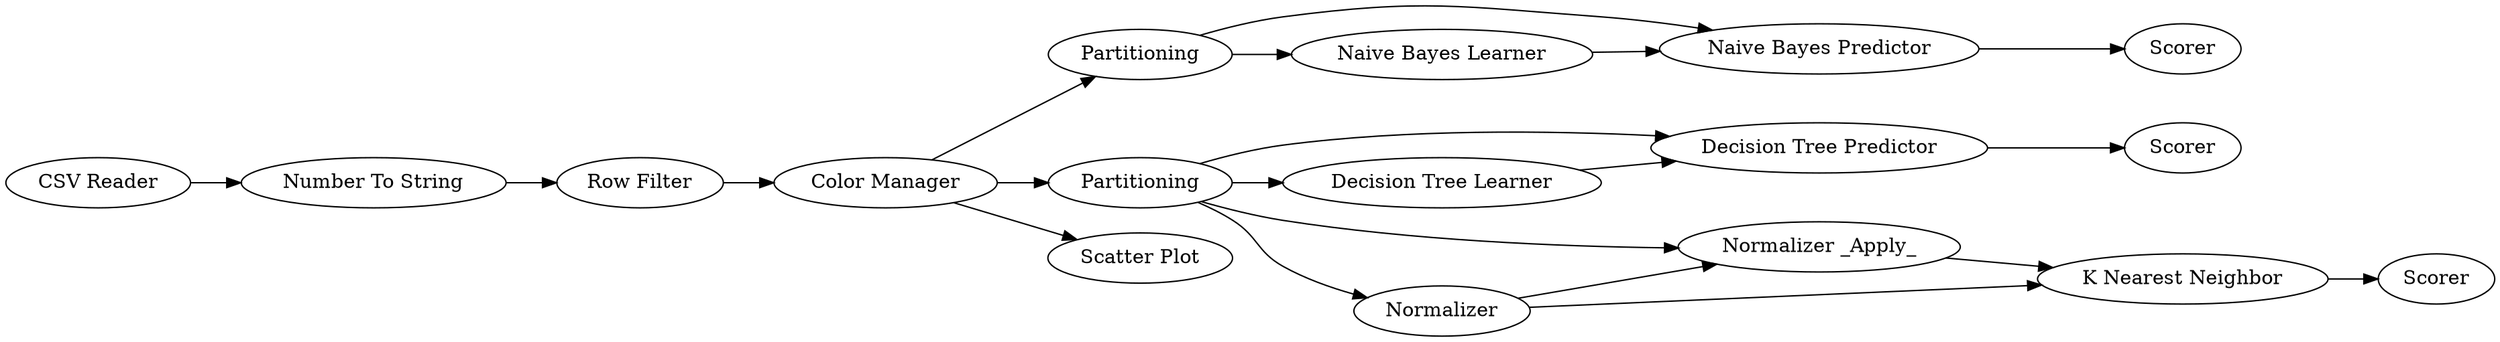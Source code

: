 digraph {
	7 -> 8
	14 -> 16
	4 -> 6
	12 -> 13
	3 -> 14
	4 -> 11
	14 -> 15
	11 -> 12
	10 -> 12
	10 -> 11
	15 -> 16
	3 -> 5
	6 -> 7
	9 -> 2
	4 -> 7
	4 -> 10
	3 -> 4
	1 -> 9
	2 -> 3
	16 -> 17
	5 [label="Scatter Plot"]
	16 [label="Naive Bayes Predictor"]
	13 [label=Scorer]
	1 [label="CSV Reader"]
	7 [label="Decision Tree Predictor"]
	12 [label="K Nearest Neighbor"]
	9 [label="Number To String"]
	11 [label="Normalizer _Apply_"]
	4 [label=Partitioning]
	6 [label="Decision Tree Learner"]
	8 [label=Scorer]
	15 [label="Naive Bayes Learner"]
	14 [label=Partitioning]
	17 [label=Scorer]
	3 [label="Color Manager"]
	2 [label="Row Filter"]
	10 [label=Normalizer]
	rankdir=LR
}
